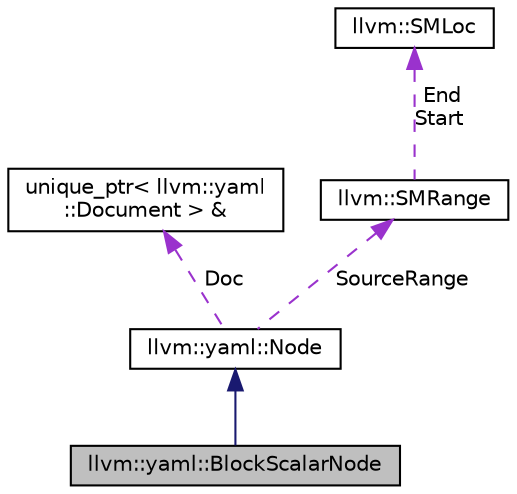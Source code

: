 digraph "llvm::yaml::BlockScalarNode"
{
 // LATEX_PDF_SIZE
  bgcolor="transparent";
  edge [fontname="Helvetica",fontsize="10",labelfontname="Helvetica",labelfontsize="10"];
  node [fontname="Helvetica",fontsize="10",shape="box"];
  Node1 [label="llvm::yaml::BlockScalarNode",height=0.2,width=0.4,color="black", fillcolor="grey75", style="filled", fontcolor="black",tooltip="A block scalar node is an opaque datum that can be presented as a series of zero or more Unicode scal..."];
  Node2 -> Node1 [dir="back",color="midnightblue",fontsize="10",style="solid",fontname="Helvetica"];
  Node2 [label="llvm::yaml::Node",height=0.2,width=0.4,color="black",URL="$classllvm_1_1yaml_1_1Node.html",tooltip="Abstract base class for all Nodes."];
  Node3 -> Node2 [dir="back",color="darkorchid3",fontsize="10",style="dashed",label=" Doc" ,fontname="Helvetica"];
  Node3 [label="unique_ptr\< llvm::yaml\l::Document \> &",height=0.2,width=0.4,color="black",tooltip=" "];
  Node4 -> Node2 [dir="back",color="darkorchid3",fontsize="10",style="dashed",label=" SourceRange" ,fontname="Helvetica"];
  Node4 [label="llvm::SMRange",height=0.2,width=0.4,color="black",URL="$classllvm_1_1SMRange.html",tooltip="Represents a range in source code."];
  Node5 -> Node4 [dir="back",color="darkorchid3",fontsize="10",style="dashed",label=" End\nStart" ,fontname="Helvetica"];
  Node5 [label="llvm::SMLoc",height=0.2,width=0.4,color="black",URL="$classllvm_1_1SMLoc.html",tooltip="Represents a location in source code."];
}
